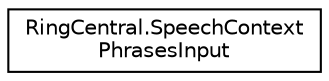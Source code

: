 digraph "Graphical Class Hierarchy"
{
 // LATEX_PDF_SIZE
  edge [fontname="Helvetica",fontsize="10",labelfontname="Helvetica",labelfontsize="10"];
  node [fontname="Helvetica",fontsize="10",shape=record];
  rankdir="LR";
  Node0 [label="RingCentral.SpeechContext\lPhrasesInput",height=0.2,width=0.4,color="black", fillcolor="white", style="filled",URL="$classRingCentral_1_1SpeechContextPhrasesInput.html",tooltip=" "];
}
